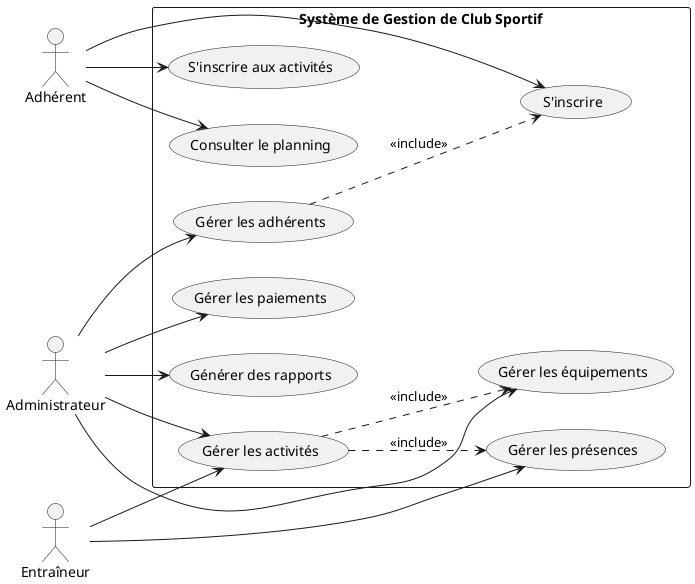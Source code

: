 @startuml Gestion Club Sportif

left to right direction
skinparam packageStyle rectangle

actor "Administrateur" as admin
actor "Adhérent" as adherent
actor "Entraîneur" as coach

rectangle "Système de Gestion de Club Sportif" {
  usecase "Gérer les adhérents" as UC1
  usecase "Gérer les activités" as UC2
  usecase "Gérer les paiements" as UC3
  usecase "Générer des rapports" as UC4
  usecase "S'inscrire" as UC5
  usecase "Consulter le planning" as UC6
  usecase "S'inscrire aux activités" as UC7
  usecase "Gérer les équipements" as UC8
  usecase "Gérer les présences" as UC9
}

admin --> UC1
admin --> UC2
admin --> UC3
admin --> UC4
admin --> UC8

adherent --> UC5
adherent --> UC6
adherent --> UC7

coach --> UC9
coach --> UC2

UC1 ..> UC5 : <<include>>
UC2 ..> UC8 : <<include>>
UC2 ..> UC9 : <<include>>

@enduml 